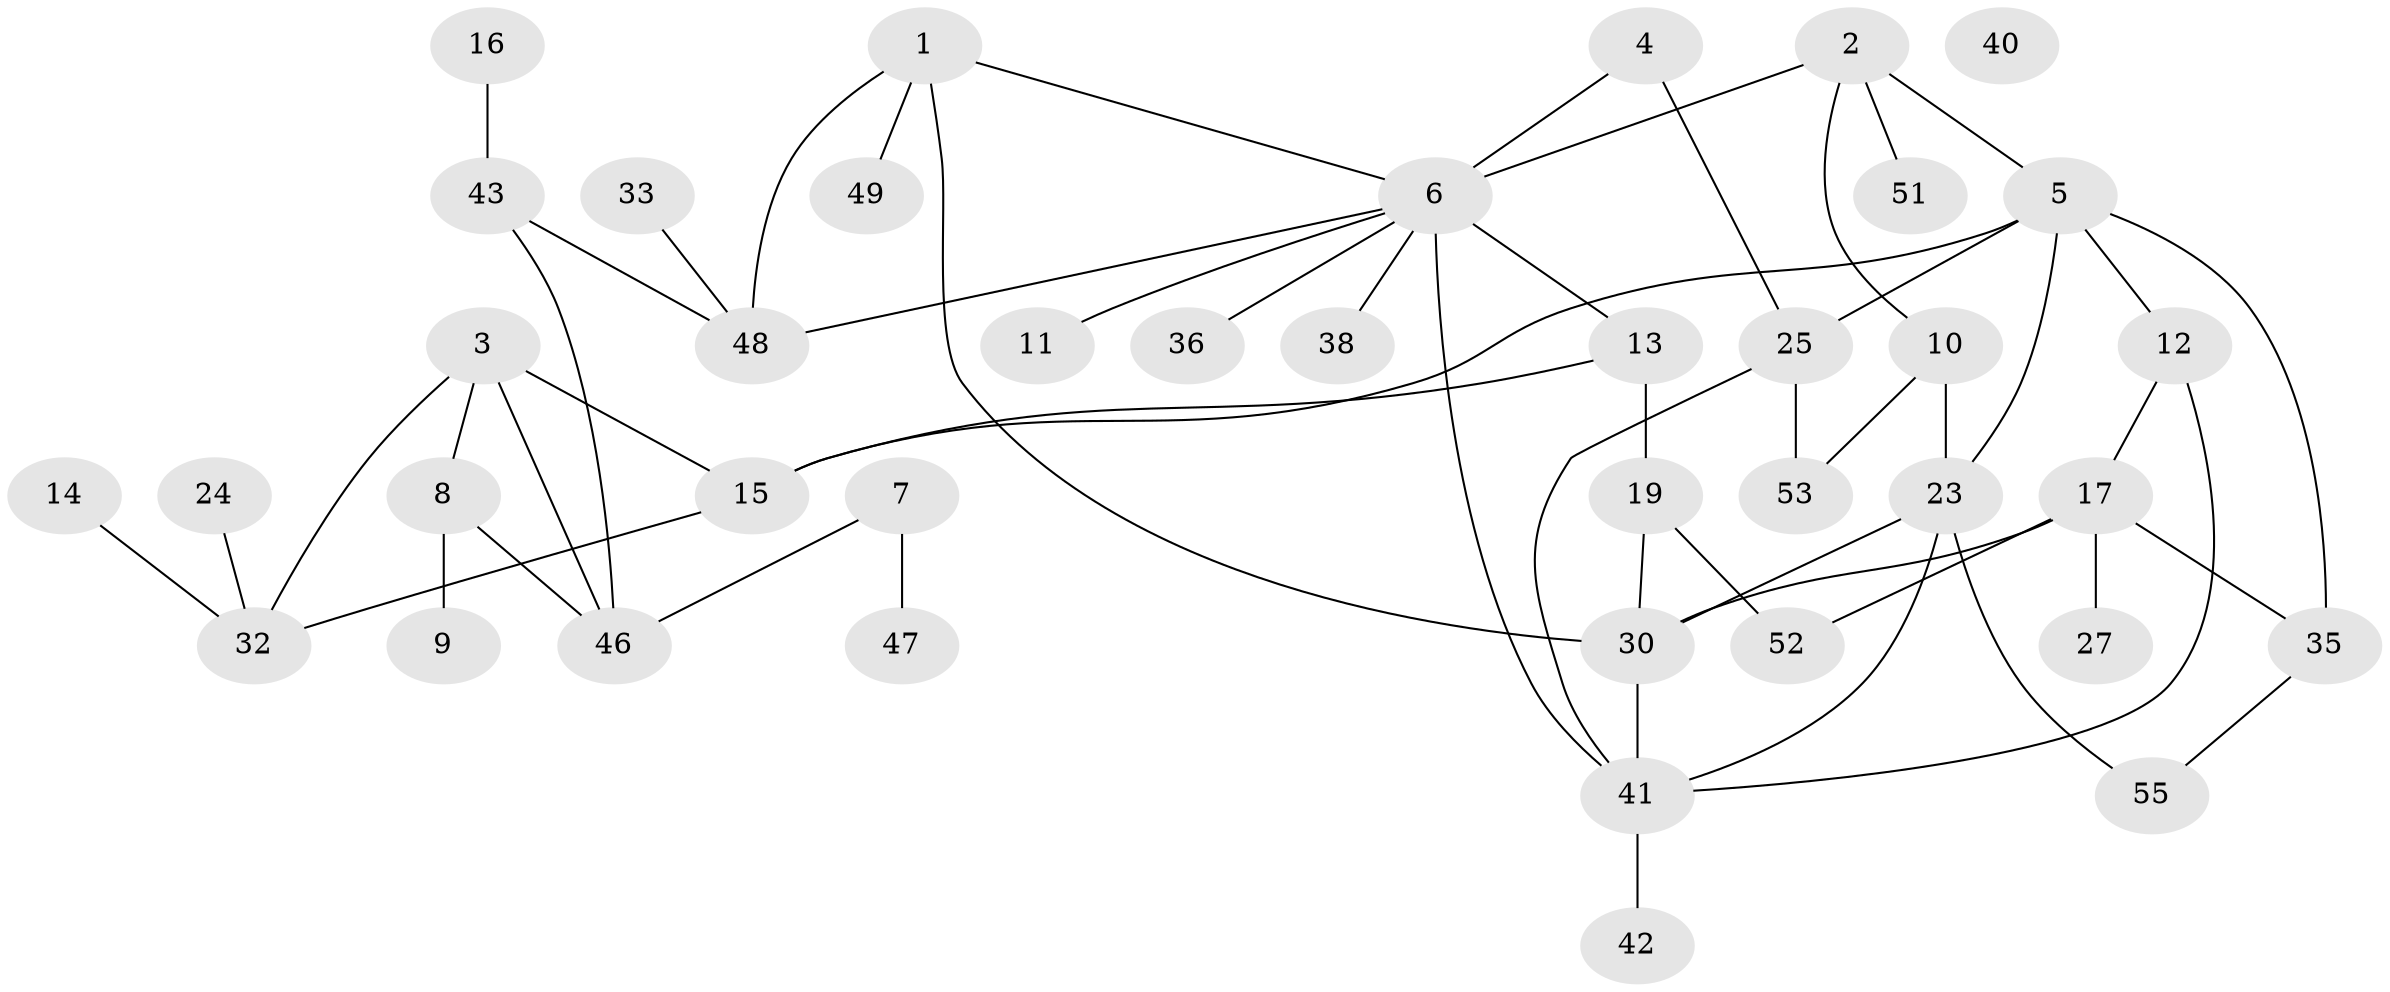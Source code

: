 // Generated by graph-tools (version 1.1) at 2025/23/03/03/25 07:23:26]
// undirected, 40 vertices, 56 edges
graph export_dot {
graph [start="1"]
  node [color=gray90,style=filled];
  1;
  2;
  3;
  4 [super="+20"];
  5 [super="+34"];
  6 [super="+18"];
  7;
  8 [super="+37"];
  9;
  10 [super="+39"];
  11;
  12 [super="+26"];
  13 [super="+21"];
  14;
  15 [super="+22"];
  16 [super="+29"];
  17;
  19;
  23 [super="+28"];
  24;
  25 [super="+45"];
  27 [super="+31"];
  30 [super="+44"];
  32 [super="+56"];
  33;
  35 [super="+54"];
  36;
  38;
  40;
  41 [super="+58"];
  42;
  43;
  46 [super="+57"];
  47;
  48 [super="+50"];
  49;
  51;
  52;
  53;
  55;
  1 -- 6;
  1 -- 30;
  1 -- 49;
  1 -- 48;
  2 -- 6;
  2 -- 51;
  2 -- 5;
  2 -- 10;
  3 -- 15;
  3 -- 46;
  3 -- 8;
  3 -- 32;
  4 -- 6;
  4 -- 25;
  5 -- 15;
  5 -- 35;
  5 -- 23;
  5 -- 25;
  5 -- 12;
  6 -- 36;
  6 -- 38;
  6 -- 48;
  6 -- 41;
  6 -- 11;
  6 -- 13 [weight=2];
  7 -- 46;
  7 -- 47;
  8 -- 9;
  8 -- 46;
  10 -- 53;
  10 -- 23;
  12 -- 41;
  12 -- 17;
  13 -- 15;
  13 -- 19;
  14 -- 32;
  15 -- 32;
  16 -- 43;
  17 -- 27;
  17 -- 30;
  17 -- 52;
  17 -- 35;
  19 -- 30;
  19 -- 52;
  23 -- 55;
  23 -- 41;
  23 -- 30;
  24 -- 32;
  25 -- 41;
  25 -- 53;
  30 -- 41;
  33 -- 48;
  35 -- 55;
  41 -- 42;
  43 -- 48;
  43 -- 46;
}

